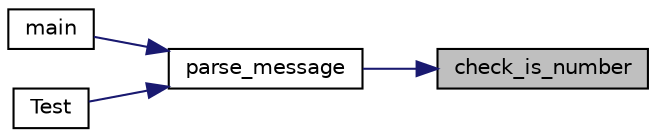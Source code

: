 digraph "check_is_number"
{
 // LATEX_PDF_SIZE
  edge [fontname="Helvetica",fontsize="10",labelfontname="Helvetica",labelfontsize="10"];
  node [fontname="Helvetica",fontsize="10",shape=record];
  rankdir="RL";
  Node1 [label="check_is_number",height=0.2,width=0.4,color="black", fillcolor="grey75", style="filled", fontcolor="black",tooltip="Check if a string is a number."];
  Node1 -> Node2 [dir="back",color="midnightblue",fontsize="10",style="solid",fontname="Helvetica"];
  Node2 [label="parse_message",height=0.2,width=0.4,color="black", fillcolor="white", style="filled",URL="$message__parser_8c.html#aa8487af4610a19e0a3e4dea4ae684fc7",tooltip="Take a message as a string and parse it into a message struct."];
  Node2 -> Node3 [dir="back",color="midnightblue",fontsize="10",style="solid",fontname="Helvetica"];
  Node3 [label="main",height=0.2,width=0.4,color="black", fillcolor="white", style="filled",URL="$test__main_8c.html#a840291bc02cba5474a4cb46a9b9566fe",tooltip=" "];
  Node2 -> Node4 [dir="back",color="midnightblue",fontsize="10",style="solid",fontname="Helvetica"];
  Node4 [label="Test",height=0.2,width=0.4,color="black", fillcolor="white", style="filled",URL="$message__parser__test_8c.html#ae1574755fc96bba0dbd62bcc19e385a6",tooltip=" "];
}
